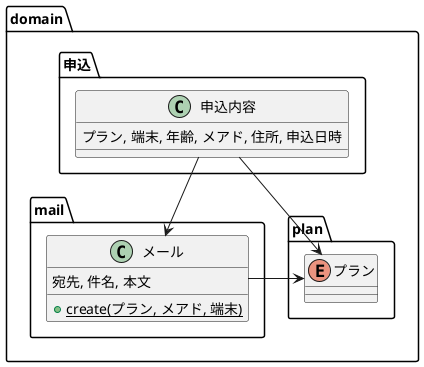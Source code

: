 @startuml

package domain {
  package mail {
    class メール {
      宛先, 件名, 本文
      + {static} create(プラン, メアド, 端末)
    }
  }
  package 申込 {
    class 申込内容 {
      プラン, 端末, 年齢, メアド, 住所, 申込日時
    }
  }
  申込内容 -d-> メール
  package plan {
    enum プラン
  }
  申込内容 --> プラン
  メール -r-> プラン
}

' 全部のプランや端末を知らないといけない
' 解約も実装したら create解約() とか出来る　実質双方向
' 自動テストも結合テストも辛い

@enduml


